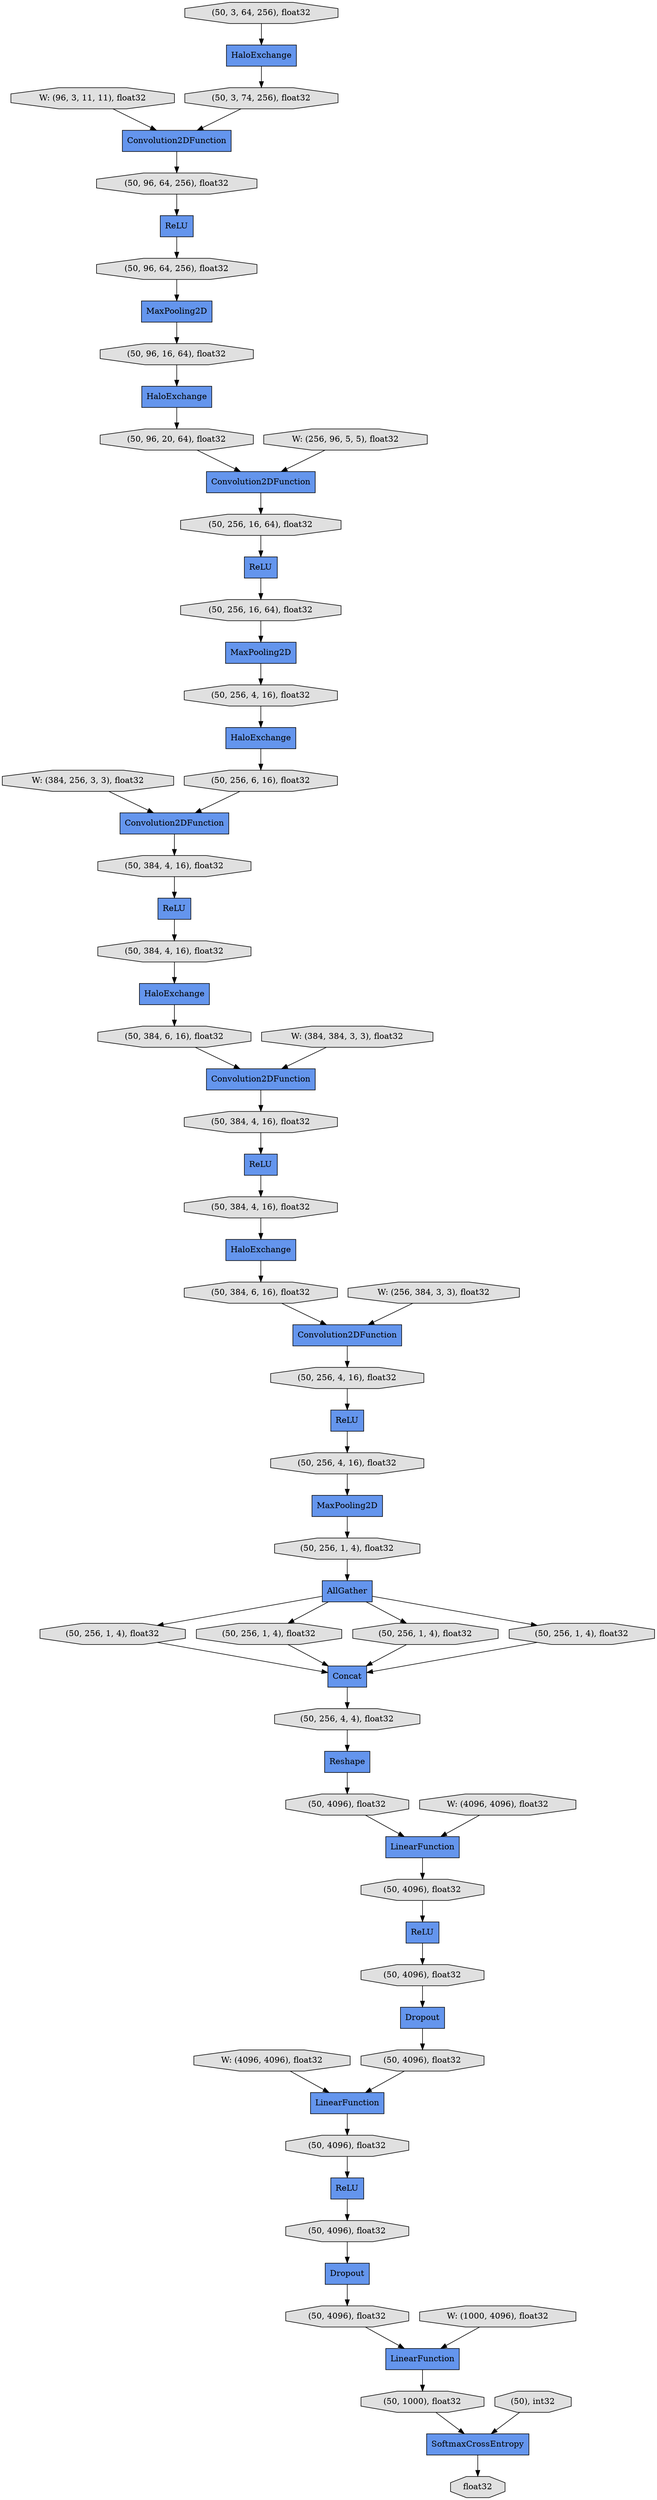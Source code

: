 digraph graphname{rankdir=TB;47616556877840 [label="W: (4096, 4096), float32",shape="octagon",fillcolor="#E0E0E0",style="filled"];47617027606544 [label="HaloExchange",shape="record",fillcolor="#6495ED",style="filled"];47617027604560 [label="(50, 384, 6, 16), float32",shape="octagon",fillcolor="#E0E0E0",style="filled"];47617027604624 [label="Convolution2DFunction",shape="record",fillcolor="#6495ED",style="filled"];47617027606736 [label="MaxPooling2D",shape="record",fillcolor="#6495ED",style="filled"];47617027604688 [label="(50, 384, 6, 16), float32",shape="octagon",fillcolor="#E0E0E0",style="filled"];47617027487952 [label="(50, 96, 64, 256), float32",shape="octagon",fillcolor="#E0E0E0",style="filled"];47617027524880 [label="(50, 256, 1, 4), float32",shape="octagon",fillcolor="#E0E0E0",style="filled"];47616556876048 [label="W: (384, 256, 3, 3), float32",shape="octagon",fillcolor="#E0E0E0",style="filled"];47617027522896 [label="(50, 4096), float32",shape="octagon",fillcolor="#E0E0E0",style="filled"];47617027524944 [label="(50, 4096), float32",shape="octagon",fillcolor="#E0E0E0",style="filled"];47616556878160 [label="Concat",shape="record",fillcolor="#6495ED",style="filled"];47617027604816 [label="Convolution2DFunction",shape="record",fillcolor="#6495ED",style="filled"];47617027522960 [label="(50, 4096), float32",shape="octagon",fillcolor="#E0E0E0",style="filled"];47617027606928 [label="(50, 384, 4, 16), float32",shape="octagon",fillcolor="#E0E0E0",style="filled"];47617027488144 [label="(50, 3, 64, 256), float32",shape="octagon",fillcolor="#E0E0E0",style="filled"];47616556878288 [label="W: (1000, 4096), float32",shape="octagon",fillcolor="#E0E0E0",style="filled"];47617027488208 [label="Convolution2DFunction",shape="record",fillcolor="#6495ED",style="filled"];47617027523088 [label="ReLU",shape="record",fillcolor="#6495ED",style="filled"];47617027605072 [label="ReLU",shape="record",fillcolor="#6495ED",style="filled"];47617027488336 [label="MaxPooling2D",shape="record",fillcolor="#6495ED",style="filled"];47617027525264 [label="Dropout",shape="record",fillcolor="#6495ED",style="filled"];47616472386192 [label="Dropout",shape="record",fillcolor="#6495ED",style="filled"];47617027605136 [label="(50, 256, 1, 4), float32",shape="octagon",fillcolor="#E0E0E0",style="filled"];47616556878480 [label="HaloExchange",shape="record",fillcolor="#6495ED",style="filled"];47616556876496 [label="W: (384, 384, 3, 3), float32",shape="octagon",fillcolor="#E0E0E0",style="filled"];47617027488464 [label="ReLU",shape="record",fillcolor="#6495ED",style="filled"];47617027433232 [label="(50), int32",shape="octagon",fillcolor="#E0E0E0",style="filled"];47617027605264 [label="(50, 384, 4, 16), float32",shape="octagon",fillcolor="#E0E0E0",style="filled"];47617028115216 [label="(50, 256, 16, 64), float32",shape="octagon",fillcolor="#E0E0E0",style="filled"];47617027607376 [label="AllGather",shape="record",fillcolor="#6495ED",style="filled"];47617027433424 [label="float32",shape="octagon",fillcolor="#E0E0E0",style="filled"];47617027605456 [label="(50, 256, 4, 16), float32",shape="octagon",fillcolor="#E0E0E0",style="filled"];47617028115408 [label="(50, 256, 16, 64), float32",shape="octagon",fillcolor="#E0E0E0",style="filled"];47617027607568 [label="ReLU",shape="record",fillcolor="#6495ED",style="filled"];47617028115472 [label="ReLU",shape="record",fillcolor="#6495ED",style="filled"];47617028114320 [label="MaxPooling2D",shape="record",fillcolor="#6495ED",style="filled"];47616479013904 [label="W: (96, 3, 11, 11), float32",shape="octagon",fillcolor="#E0E0E0",style="filled"];47617027605584 [label="HaloExchange",shape="record",fillcolor="#6495ED",style="filled"];47617027523728 [label="LinearFunction",shape="record",fillcolor="#6495ED",style="filled"];47617027525776 [label="LinearFunction",shape="record",fillcolor="#6495ED",style="filled"];47616556876944 [label="W: (256, 384, 3, 3), float32",shape="octagon",fillcolor="#E0E0E0",style="filled"];47617027523792 [label="SoftmaxCrossEntropy",shape="record",fillcolor="#6495ED",style="filled"];47617027525840 [label="(50, 4096), float32",shape="octagon",fillcolor="#E0E0E0",style="filled"];47617027607760 [label="(50, 256, 4, 16), float32",shape="octagon",fillcolor="#E0E0E0",style="filled"];47617028115664 [label="ReLU",shape="record",fillcolor="#6495ED",style="filled"];47617027525904 [label="(50, 256, 4, 4), float32",shape="octagon",fillcolor="#E0E0E0",style="filled"];47617028115728 [label="(50, 96, 20, 64), float32",shape="octagon",fillcolor="#E0E0E0",style="filled"];47617027605840 [label="(50, 256, 1, 4), float32",shape="octagon",fillcolor="#E0E0E0",style="filled"];47617028114384 [label="(50, 256, 4, 16), float32",shape="octagon",fillcolor="#E0E0E0",style="filled"];47617027487056 [label="(50, 96, 16, 64), float32",shape="octagon",fillcolor="#E0E0E0",style="filled"];47617027489104 [label="(50, 3, 74, 256), float32",shape="octagon",fillcolor="#E0E0E0",style="filled"];47617028116432 [label="Convolution2DFunction",shape="record",fillcolor="#6495ED",style="filled"];47617027608016 [label="(50, 256, 1, 4), float32",shape="octagon",fillcolor="#E0E0E0",style="filled"];47617027524112 [label="(50, 4096), float32",shape="octagon",fillcolor="#E0E0E0",style="filled"];47617027526160 [label="(50, 256, 1, 4), float32",shape="octagon",fillcolor="#E0E0E0",style="filled"];47617027307024 [label="ReLU",shape="record",fillcolor="#6495ED",style="filled"];47616556877392 [label="W: (4096, 4096), float32",shape="octagon",fillcolor="#E0E0E0",style="filled"];47617028116048 [label="HaloExchange",shape="record",fillcolor="#6495ED",style="filled"];47617027487632 [label="Convolution2DFunction",shape="record",fillcolor="#6495ED",style="filled"];47617027526288 [label="(50, 4096), float32",shape="octagon",fillcolor="#E0E0E0",style="filled"];47617027608208 [label="(50, 384, 4, 16), float32",shape="octagon",fillcolor="#E0E0E0",style="filled"];47617027606224 [label="(50, 384, 4, 16), float32",shape="octagon",fillcolor="#E0E0E0",style="filled"];47617027350416 [label="HaloExchange",shape="record",fillcolor="#6495ED",style="filled"];47617027608336 [label="(50, 256, 6, 16), float32",shape="octagon",fillcolor="#E0E0E0",style="filled"];47616479014672 [label="W: (256, 96, 5, 5), float32",shape="octagon",fillcolor="#E0E0E0",style="filled"];47617027489552 [label="(50, 96, 64, 256), float32",shape="octagon",fillcolor="#E0E0E0",style="filled"];47617027526480 [label="(50, 1000), float32",shape="octagon",fillcolor="#E0E0E0",style="filled"];47617027524432 [label="(50, 4096), float32",shape="octagon",fillcolor="#E0E0E0",style="filled"];47617027526544 [label="Reshape",shape="record",fillcolor="#6495ED",style="filled"];47617027524560 [label="LinearFunction",shape="record",fillcolor="#6495ED",style="filled"];47617028114320 -> 47617028114384;47616556878288 -> 47617027524560;47617028116048 -> 47617027608336;47617027524560 -> 47617027526480;47617027526288 -> 47617027523728;47617027606224 -> 47617027605584;47617027607376 -> 47617027605136;47617027523792 -> 47617027433424;47616556877840 -> 47617027523728;47617027606928 -> 47617027606544;47616556878480 -> 47617028115728;47617027607376 -> 47617027524880;47616556876496 -> 47617027604624;47617028115216 -> 47617027488464;47617027488208 -> 47617027487952;47616556877392 -> 47617027525776;47617027608208 -> 47617028115472;47617028115472 -> 47617027606224;47616556876048 -> 47617028116432;47616472386192 -> 47617027526288;47617027489104 -> 47617027488208;47617027606544 -> 47617027604560;47617027605456 -> 47617027606736;47617027488464 -> 47617028115408;47617027488336 -> 47617027487056;47617027433232 -> 47617027523792;47617027526544 -> 47617027524944;47616556878160 -> 47617027525904;47617027607568 -> 47617027605456;47617027525264 -> 47617027522960;47617027526480 -> 47617027523792;47617027523088 -> 47617027524112;47617027605264 -> 47617028115664;47617027525840 -> 47617027523088;47617028114384 -> 47617028116048;47617027489552 -> 47617027488336;47617027487952 -> 47617027307024;47617027605840 -> 47616556878160;47617027605136 -> 47616556878160;47617028116432 -> 47617027608208;47617027608336 -> 47617028116432;47617027605584 -> 47617027604688;47617027307024 -> 47617027489552;47617027524432 -> 47616472386192;47617027524944 -> 47617027525776;47617027524112 -> 47617027525264;47617027605072 -> 47617027524432;47617027522896 -> 47617027605072;47617027604560 -> 47617027604816;47617027604624 -> 47617027605264;47617028115408 -> 47617028114320;47616479014672 -> 47617027487632;47616479013904 -> 47617027488208;47617027604816 -> 47617027607760;47617027522960 -> 47617027524560;47617027523728 -> 47617027525840;47617027526160 -> 47616556878160;47617027607760 -> 47617027607568;47617027607376 -> 47617027605840;47617027487632 -> 47617028115216;47617027525776 -> 47617027522896;47617027607376 -> 47617027526160;47616556876944 -> 47617027604816;47617028115664 -> 47617027606928;47617027608016 -> 47617027607376;47617027350416 -> 47617027489104;47617027488144 -> 47617027350416;47617027524880 -> 47616556878160;47617027487056 -> 47616556878480;47617027525904 -> 47617027526544;47617027606736 -> 47617027608016;47617028115728 -> 47617027487632;47617027604688 -> 47617027604624;}